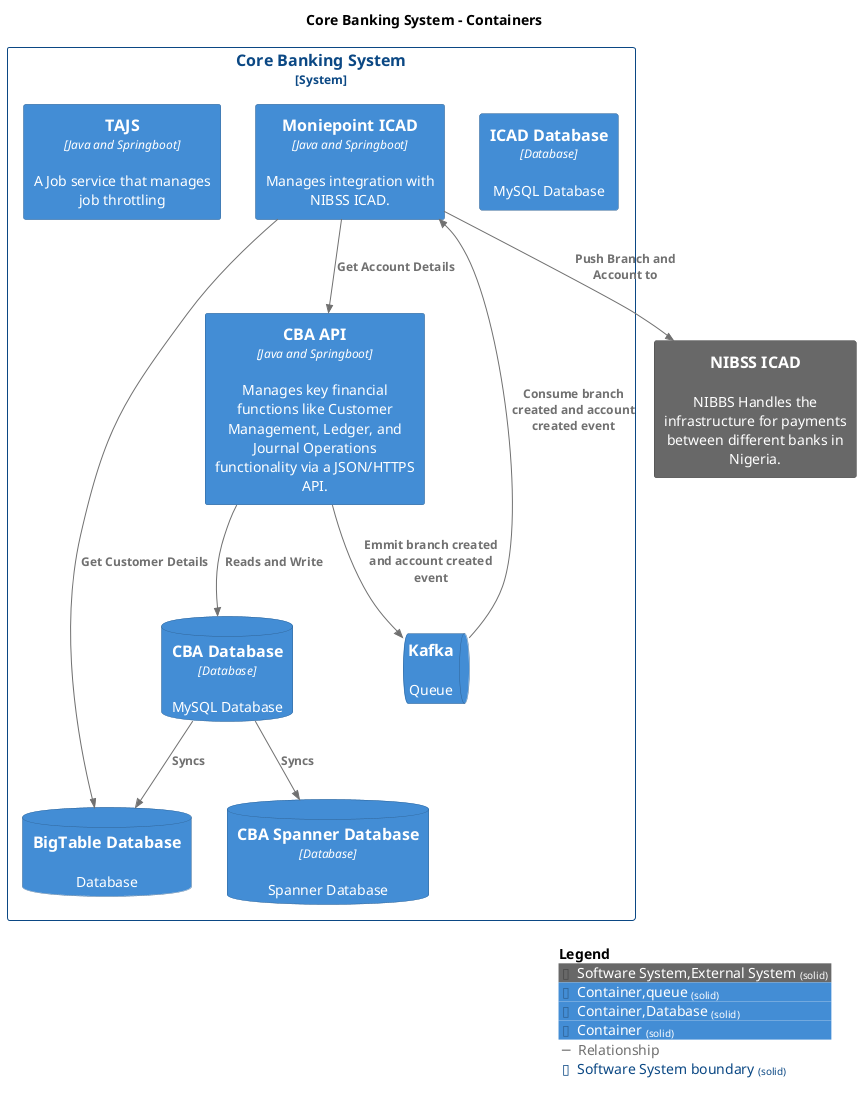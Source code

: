@startuml
set separator none
title Core Banking System - Containers

top to bottom direction

!include <C4/C4>
!include <C4/C4_Context>
!include <C4/C4_Container>

AddElementTag("Software System,External System", $bgColor="#686868", $borderColor="#484848", $fontColor="#ffffff", $sprite="", $shadowing="", $borderStyle="solid")
AddElementTag("Container,queue", $bgColor="#438dd5", $borderColor="#2e6295", $fontColor="#ffffff", $sprite="", $shadowing="", $borderStyle="solid")
AddElementTag("Container,Database", $bgColor="#438dd5", $borderColor="#2e6295", $fontColor="#ffffff", $sprite="", $shadowing="", $borderStyle="solid")
AddElementTag("Container", $bgColor="#438dd5", $borderColor="#2e6295", $fontColor="#ffffff", $sprite="", $shadowing="", $borderStyle="solid")

AddRelTag("Relationship", $textColor="#707070", $lineColor="#707070", $lineStyle = "")

AddBoundaryTag("Software System", $bgColor="#ffffff", $borderColor="#0b4884", $fontColor="#0b4884", $shadowing="", $borderStyle="solid")

System(NIBSSICAD, "NIBSS ICAD", $descr="NIBBS Handles the infrastructure for payments between different banks in Nigeria.", $tags="Software System,External System", $link="")

System_Boundary("CoreBankingSystem_boundary", "Core Banking System", $tags="Software System") {
  ContainerDb(CoreBankingSystem.CBADatabase, "CBA Database", $techn="Database", $descr="MySQL Database", $tags="Container,Database", $link="")
  ContainerDb(CoreBankingSystem.CBASpannerDatabase, "CBA Spanner Database", $techn="Database", $descr="Spanner Database", $tags="Container,Database", $link="")
  ContainerDb(CoreBankingSystem.BigTableDatabase, "BigTable Database", $techn="", $descr="Database", $tags="Container,Database", $link="")
  Container(CoreBankingSystem.ICADDatabase, "ICAD Database", $techn="Database", $descr="MySQL Database", $tags="Container", $link="")
  Container(CoreBankingSystem.CBAAPI, "CBA API", $techn="Java and Springboot", $descr="Manages key financial functions like Customer Management, Ledger, and Journal Operations functionality via a JSON/HTTPS API.", $tags="Container", $link="")
  Container(CoreBankingSystem.MoniepointICAD, "Moniepoint ICAD", $techn="Java and Springboot", $descr="Manages integration with NIBSS ICAD.", $tags="Container", $link="")
  ContainerQueue(CoreBankingSystem.Kafka, "Kafka", $techn="", $descr="Queue", $tags="Container,queue", $link="")
  Container(CoreBankingSystem.TAJS, "TAJS", $techn="Java and Springboot", $descr="A Job service that manages job throttling", $tags="Container", $link="")
}

Rel(CoreBankingSystem.MoniepointICAD, NIBSSICAD, "Push Branch and Account to", $techn="", $tags="Relationship", $link="")
Rel(CoreBankingSystem.CBAAPI, CoreBankingSystem.Kafka, "Emmit branch created and account created event", $techn="", $tags="Relationship", $link="")
Rel(CoreBankingSystem.Kafka, CoreBankingSystem.MoniepointICAD, "Consume branch created and account created event", $techn="", $tags="Relationship", $link="")
Rel(CoreBankingSystem.MoniepointICAD, CoreBankingSystem.CBAAPI, "Get Account Details", $techn="", $tags="Relationship", $link="")
Rel(CoreBankingSystem.MoniepointICAD, CoreBankingSystem.BigTableDatabase, "Get Customer Details", $techn="", $tags="Relationship", $link="")
Rel(CoreBankingSystem.CBAAPI, CoreBankingSystem.CBADatabase, "Reads and Write", $techn="", $tags="Relationship", $link="")
Rel(CoreBankingSystem.CBADatabase, CoreBankingSystem.BigTableDatabase, "Syncs", $techn="", $tags="Relationship", $link="")
Rel(CoreBankingSystem.CBADatabase, CoreBankingSystem.CBASpannerDatabase, "Syncs", $techn="", $tags="Relationship", $link="")

SHOW_LEGEND(true)
@enduml